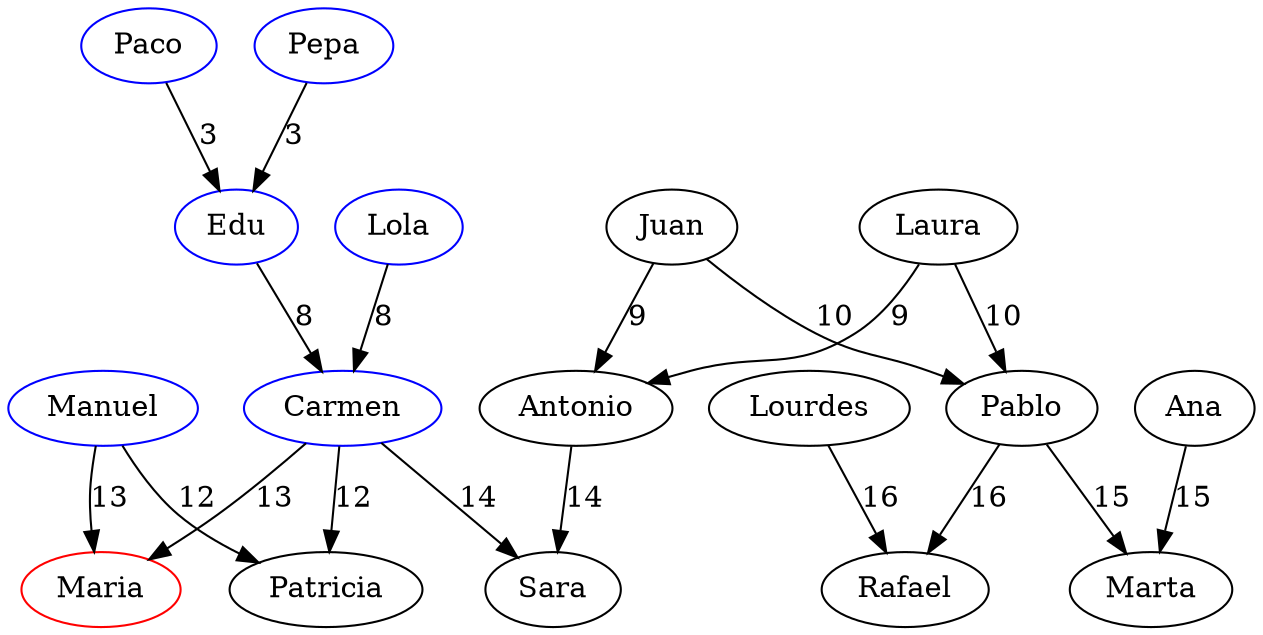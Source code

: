 strict digraph G {
  1 [ color="blue" label="Paco" ];
  2 [ color="blue" label="Pepa" ];
  3 [ color="blue" label="Edu" ];
  4 [ color="blue" label="Lola" ];
  5 [ color="black" label="Juan" ];
  6 [ color="black" label="Laura" ];
  7 [ color="blue" label="Manuel" ];
  8 [ color="blue" label="Carmen" ];
  9 [ color="black" label="Antonio" ];
  10 [ color="black" label="Pablo" ];
  11 [ color="black" label="Ana" ];
  12 [ color="black" label="Patricia" ];
  13 [ color="red" label="Maria" ];
  14 [ color="black" label="Sara" ];
  15 [ color="black" label="Marta" ];
  16 [ color="black" label="Rafael" ];
  17 [ color="black" label="Lourdes" ];
  1 -> 3 [ color="black" label="3" ];
  2 -> 3 [ color="black" label="3" ];
  3 -> 8 [ color="black" label="8" ];
  4 -> 8 [ color="black" label="8" ];
  5 -> 9 [ color="black" label="9" ];
  5 -> 10 [ color="black" label="10" ];
  6 -> 9 [ color="black" label="9" ];
  6 -> 10 [ color="black" label="10" ];
  7 -> 13 [ color="black" label="13" ];
  8 -> 13 [ color="black" label="13" ];
  7 -> 12 [ color="black" label="12" ];
  8 -> 12 [ color="black" label="12" ];
  8 -> 14 [ color="black" label="14" ];
  9 -> 14 [ color="black" label="14" ];
  10 -> 15 [ color="black" label="15" ];
  11 -> 15 [ color="black" label="15" ];
  10 -> 16 [ color="black" label="16" ];
  17 -> 16 [ color="black" label="16" ];
}
